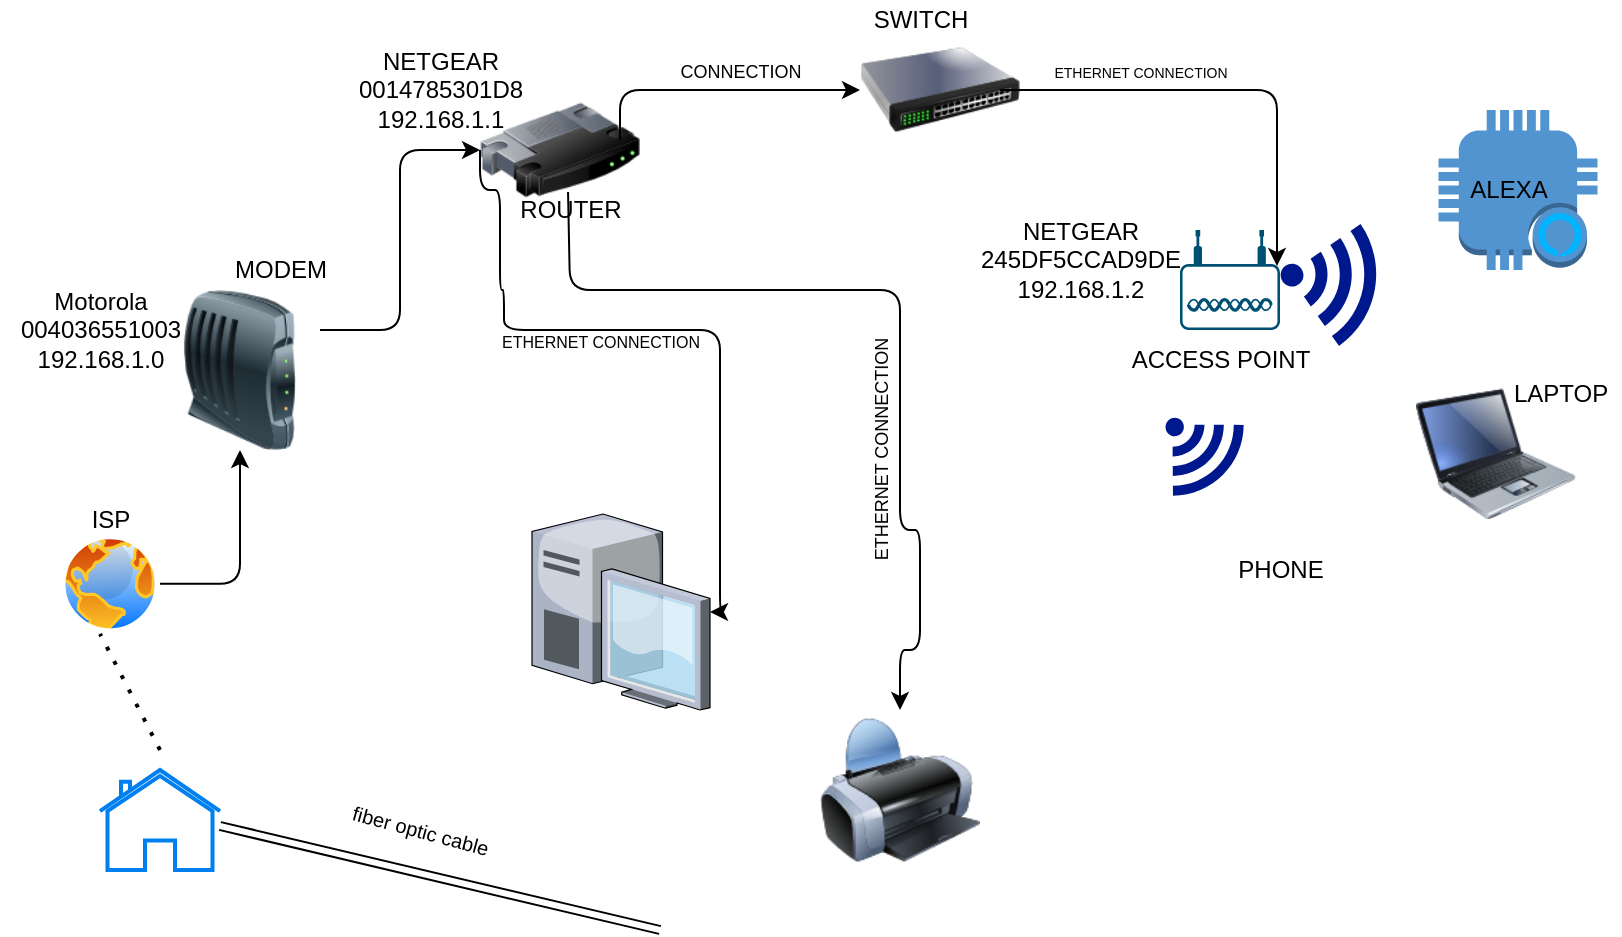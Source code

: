 <mxfile version="14.6.5" type="github">
  <diagram id="xlo8GDSGNubSKItLy62D" name="Page-1">
    <mxGraphModel dx="946" dy="540" grid="1" gridSize="10" guides="1" tooltips="1" connect="1" arrows="1" fold="1" page="1" pageScale="1" pageWidth="850" pageHeight="1100" math="0" shadow="0">
      <root>
        <mxCell id="0" />
        <mxCell id="1" parent="0" />
        <mxCell id="_9nAamdEMPKrEvPj0qOe-1" value="" style="aspect=fixed;perimeter=ellipsePerimeter;html=1;align=center;shadow=0;dashed=0;spacingTop=3;image;image=img/lib/active_directory/internet_globe.svg;" vertex="1" parent="1">
          <mxGeometry x="40" y="361.9" width="50" height="50" as="geometry" />
        </mxCell>
        <mxCell id="_9nAamdEMPKrEvPj0qOe-2" value="" style="image;html=1;image=img/lib/clip_art/networking/Modem_128x128.png" vertex="1" parent="1">
          <mxGeometry x="90" y="240" width="80" height="80" as="geometry" />
        </mxCell>
        <mxCell id="_9nAamdEMPKrEvPj0qOe-3" value="" style="image;html=1;image=img/lib/clip_art/networking/Router_128x128.png;rotation=0;labelBorderColor=none;" vertex="1" parent="1">
          <mxGeometry x="250" y="130" width="80" height="80" as="geometry" />
        </mxCell>
        <mxCell id="_9nAamdEMPKrEvPj0qOe-4" value="" style="image;html=1;image=img/lib/clip_art/networking/Switch_128x128.png" vertex="1" parent="1">
          <mxGeometry x="440" y="100" width="80" height="80" as="geometry" />
        </mxCell>
        <mxCell id="_9nAamdEMPKrEvPj0qOe-5" value="" style="image;html=1;image=img/lib/clip_art/computers/Laptop_128x128.png" vertex="1" parent="1">
          <mxGeometry x="718" y="281.9" width="80" height="80" as="geometry" />
        </mxCell>
        <mxCell id="_9nAamdEMPKrEvPj0qOe-6" value="" style="shape=image;html=1;verticalAlign=top;verticalLabelPosition=bottom;labelBackgroundColor=#ffffff;imageAspect=0;aspect=fixed;image=https://cdn0.iconfinder.com/data/icons/devices-42/512/android_phone-128.png" vertex="1" parent="1">
          <mxGeometry x="641" y="376" width="98" height="98" as="geometry" />
        </mxCell>
        <mxCell id="_9nAamdEMPKrEvPj0qOe-7" value="" style="image;html=1;image=img/lib/clip_art/computers/Printer_128x128.png" vertex="1" parent="1">
          <mxGeometry x="420" y="450" width="80" height="80" as="geometry" />
        </mxCell>
        <mxCell id="_9nAamdEMPKrEvPj0qOe-8" value="" style="verticalLabelPosition=bottom;aspect=fixed;html=1;verticalAlign=top;strokeColor=none;align=center;outlineConnect=0;shape=mxgraph.citrix.desktop;" vertex="1" parent="1">
          <mxGeometry x="276" y="352" width="89" height="98" as="geometry" />
        </mxCell>
        <mxCell id="_9nAamdEMPKrEvPj0qOe-9" value="" style="outlineConnect=0;dashed=0;verticalLabelPosition=bottom;verticalAlign=top;align=center;html=1;shape=mxgraph.aws3.alexa_enabled_device;fillColor=#5294CF;gradientColor=none;" vertex="1" parent="1">
          <mxGeometry x="729.25" y="150" width="79.5" height="80" as="geometry" />
        </mxCell>
        <mxCell id="_9nAamdEMPKrEvPj0qOe-10" value="ROUTER&lt;br&gt;" style="text;html=1;align=center;verticalAlign=middle;resizable=0;points=[];autosize=1;strokeColor=none;" vertex="1" parent="1">
          <mxGeometry x="260" y="190" width="70" height="20" as="geometry" />
        </mxCell>
        <mxCell id="_9nAamdEMPKrEvPj0qOe-11" value="SWITCH" style="text;html=1;align=center;verticalAlign=middle;resizable=0;points=[];autosize=1;strokeColor=none;" vertex="1" parent="1">
          <mxGeometry x="440" y="95" width="60" height="20" as="geometry" />
        </mxCell>
        <mxCell id="_9nAamdEMPKrEvPj0qOe-12" value="MODEM" style="text;html=1;align=center;verticalAlign=middle;resizable=0;points=[];autosize=1;strokeColor=none;" vertex="1" parent="1">
          <mxGeometry x="120" y="220" width="60" height="20" as="geometry" />
        </mxCell>
        <mxCell id="_9nAamdEMPKrEvPj0qOe-13" value="ISP" style="text;html=1;align=center;verticalAlign=middle;resizable=0;points=[];autosize=1;strokeColor=none;" vertex="1" parent="1">
          <mxGeometry x="50" y="345" width="30" height="20" as="geometry" />
        </mxCell>
        <mxCell id="_9nAamdEMPKrEvPj0qOe-14" value="LAPTOP" style="text;html=1;align=center;verticalAlign=middle;resizable=0;points=[];autosize=1;strokeColor=none;" vertex="1" parent="1">
          <mxGeometry x="760" y="281.9" width="60" height="20" as="geometry" />
        </mxCell>
        <mxCell id="_9nAamdEMPKrEvPj0qOe-15" value="ALEXA" style="text;html=1;align=center;verticalAlign=middle;resizable=0;points=[];autosize=1;strokeColor=none;" vertex="1" parent="1">
          <mxGeometry x="739" y="180" width="50" height="20" as="geometry" />
        </mxCell>
        <mxCell id="_9nAamdEMPKrEvPj0qOe-16" value="" style="points=[[0.03,0.36,0],[0.18,0,0],[0.5,0.34,0],[0.82,0,0],[0.97,0.36,0],[1,0.67,0],[0.975,0.975,0],[0.5,1,0],[0.025,0.975,0],[0,0.67,0]];verticalLabelPosition=bottom;html=1;verticalAlign=top;aspect=fixed;align=center;pointerEvents=1;shape=mxgraph.cisco19.wireless_access_point;fillColor=#005073;strokeColor=none;" vertex="1" parent="1">
          <mxGeometry x="600" y="210" width="50" height="50" as="geometry" />
        </mxCell>
        <mxCell id="_9nAamdEMPKrEvPj0qOe-19" value="ACCESS POINT" style="text;html=1;align=center;verticalAlign=middle;resizable=0;points=[];autosize=1;strokeColor=none;" vertex="1" parent="1">
          <mxGeometry x="570" y="265" width="100" height="20" as="geometry" />
        </mxCell>
        <mxCell id="_9nAamdEMPKrEvPj0qOe-21" value="" style="aspect=fixed;pointerEvents=1;shadow=0;dashed=0;html=1;strokeColor=none;labelPosition=center;verticalLabelPosition=bottom;verticalAlign=top;align=center;fillColor=#00188D;shape=mxgraph.mscae.enterprise.wireless_connection;rotation=10;" vertex="1" parent="1">
          <mxGeometry x="650" y="205" width="52" height="61.9" as="geometry" />
        </mxCell>
        <mxCell id="_9nAamdEMPKrEvPj0qOe-22" value="PHONE&lt;br&gt;" style="text;html=1;align=center;verticalAlign=middle;resizable=0;points=[];autosize=1;strokeColor=none;" vertex="1" parent="1">
          <mxGeometry x="620" y="370" width="60" height="20" as="geometry" />
        </mxCell>
        <mxCell id="_9nAamdEMPKrEvPj0qOe-23" value="" style="aspect=fixed;pointerEvents=1;shadow=0;dashed=0;html=1;strokeColor=none;labelPosition=center;verticalLabelPosition=bottom;verticalAlign=top;align=center;fillColor=#00188D;shape=mxgraph.mscae.enterprise.wireless_connection;rotation=45;" vertex="1" parent="1">
          <mxGeometry x="588" y="295" width="42" height="50" as="geometry" />
        </mxCell>
        <mxCell id="_9nAamdEMPKrEvPj0qOe-31" value="" style="edgeStyle=segmentEdgeStyle;endArrow=classic;html=1;exitX=0.486;exitY=0.05;exitDx=0;exitDy=0;exitPerimeter=0;" edge="1" parent="1" source="_9nAamdEMPKrEvPj0qOe-10" target="_9nAamdEMPKrEvPj0qOe-7">
          <mxGeometry width="50" height="50" relative="1" as="geometry">
            <mxPoint x="500" y="150" as="sourcePoint" />
            <mxPoint x="500" y="420" as="targetPoint" />
            <Array as="points">
              <mxPoint x="295" y="240" />
              <mxPoint x="460" y="240" />
              <mxPoint x="460" y="360" />
              <mxPoint x="470" y="360" />
              <mxPoint x="470" y="420" />
              <mxPoint x="460" y="420" />
            </Array>
          </mxGeometry>
        </mxCell>
        <mxCell id="_9nAamdEMPKrEvPj0qOe-33" value="" style="edgeStyle=segmentEdgeStyle;endArrow=classic;html=1;exitX=0;exitY=0.5;exitDx=0;exitDy=0;" edge="1" parent="1" source="_9nAamdEMPKrEvPj0qOe-3" target="_9nAamdEMPKrEvPj0qOe-8">
          <mxGeometry width="50" height="50" relative="1" as="geometry">
            <mxPoint x="220" y="190" as="sourcePoint" />
            <mxPoint x="530" y="100" as="targetPoint" />
            <Array as="points">
              <mxPoint x="250" y="190" />
              <mxPoint x="260" y="190" />
              <mxPoint x="260" y="240" />
              <mxPoint x="262" y="240" />
              <mxPoint x="262" y="260" />
              <mxPoint x="370" y="260" />
              <mxPoint x="370" y="401" />
            </Array>
          </mxGeometry>
        </mxCell>
        <mxCell id="_9nAamdEMPKrEvPj0qOe-35" value="" style="edgeStyle=segmentEdgeStyle;endArrow=classic;html=1;entryX=0.97;entryY=0.36;entryDx=0;entryDy=0;entryPerimeter=0;" edge="1" parent="1" target="_9nAamdEMPKrEvPj0qOe-16">
          <mxGeometry width="50" height="50" relative="1" as="geometry">
            <mxPoint x="510" y="140" as="sourcePoint" />
            <mxPoint x="560" y="90" as="targetPoint" />
          </mxGeometry>
        </mxCell>
        <mxCell id="_9nAamdEMPKrEvPj0qOe-36" value="&lt;font style=&quot;font-size: 8px&quot;&gt;ETHERNET CONNECTION&lt;/font&gt;" style="text;html=1;align=center;verticalAlign=middle;resizable=0;points=[];autosize=1;strokeColor=none;" vertex="1" parent="1">
          <mxGeometry x="255" y="255" width="110" height="20" as="geometry" />
        </mxCell>
        <mxCell id="_9nAamdEMPKrEvPj0qOe-37" value="&lt;font style=&quot;font-size: 9px&quot;&gt;ETHERNET CONNECTION&lt;/font&gt;" style="text;html=1;align=center;verticalAlign=middle;resizable=0;points=[];autosize=1;strokeColor=none;rotation=-90;" vertex="1" parent="1">
          <mxGeometry x="385" y="310" width="130" height="20" as="geometry" />
        </mxCell>
        <mxCell id="_9nAamdEMPKrEvPj0qOe-38" value="&lt;font style=&quot;font-size: 7px&quot;&gt;ETHERNET CONNECTION&lt;/font&gt;" style="text;html=1;align=center;verticalAlign=middle;resizable=0;points=[];autosize=1;strokeColor=none;" vertex="1" parent="1">
          <mxGeometry x="530" y="120" width="100" height="20" as="geometry" />
        </mxCell>
        <mxCell id="_9nAamdEMPKrEvPj0qOe-39" value="" style="edgeStyle=segmentEdgeStyle;endArrow=classic;html=1;" edge="1" parent="1" target="_9nAamdEMPKrEvPj0qOe-4">
          <mxGeometry width="50" height="50" relative="1" as="geometry">
            <mxPoint x="320" y="165" as="sourcePoint" />
            <mxPoint x="370" y="115" as="targetPoint" />
            <Array as="points">
              <mxPoint x="450" y="140" />
              <mxPoint x="450" y="140" />
            </Array>
          </mxGeometry>
        </mxCell>
        <mxCell id="_9nAamdEMPKrEvPj0qOe-40" value="&lt;font style=&quot;font-size: 9px&quot;&gt;CONNECTION&lt;/font&gt;&lt;br&gt;" style="text;html=1;align=center;verticalAlign=middle;resizable=0;points=[];autosize=1;strokeColor=none;" vertex="1" parent="1">
          <mxGeometry x="340" y="120" width="80" height="20" as="geometry" />
        </mxCell>
        <mxCell id="_9nAamdEMPKrEvPj0qOe-41" value="" style="edgeStyle=segmentEdgeStyle;endArrow=classic;html=1;exitX=1;exitY=0.5;exitDx=0;exitDy=0;" edge="1" parent="1" source="_9nAamdEMPKrEvPj0qOe-1" target="_9nAamdEMPKrEvPj0qOe-2">
          <mxGeometry width="50" height="50" relative="1" as="geometry">
            <mxPoint x="40" y="370" as="sourcePoint" />
            <mxPoint x="90" y="320" as="targetPoint" />
          </mxGeometry>
        </mxCell>
        <mxCell id="_9nAamdEMPKrEvPj0qOe-42" value="" style="edgeStyle=elbowEdgeStyle;elbow=horizontal;endArrow=classic;html=1;exitX=1;exitY=0.25;exitDx=0;exitDy=0;" edge="1" parent="1" source="_9nAamdEMPKrEvPj0qOe-2" target="_9nAamdEMPKrEvPj0qOe-3">
          <mxGeometry width="50" height="50" relative="1" as="geometry">
            <mxPoint x="130" y="205" as="sourcePoint" />
            <mxPoint x="180" y="155" as="targetPoint" />
          </mxGeometry>
        </mxCell>
        <mxCell id="_9nAamdEMPKrEvPj0qOe-43" value="" style="html=1;verticalLabelPosition=bottom;align=center;labelBackgroundColor=#ffffff;verticalAlign=top;strokeWidth=2;strokeColor=#0080F0;shadow=0;dashed=0;shape=mxgraph.ios7.icons.home;" vertex="1" parent="1">
          <mxGeometry x="60" y="480" width="60" height="50" as="geometry" />
        </mxCell>
        <mxCell id="_9nAamdEMPKrEvPj0qOe-44" value="" style="shape=link;html=1;exitX=1;exitY=0.56;exitDx=0;exitDy=0;exitPerimeter=0;" edge="1" parent="1" source="_9nAamdEMPKrEvPj0qOe-43">
          <mxGeometry width="100" relative="1" as="geometry">
            <mxPoint x="210" y="530" as="sourcePoint" />
            <mxPoint x="340" y="560" as="targetPoint" />
          </mxGeometry>
        </mxCell>
        <mxCell id="_9nAamdEMPKrEvPj0qOe-45" value="&lt;font style=&quot;font-size: 10px&quot;&gt;fiber optic cable&lt;/font&gt;" style="text;html=1;align=center;verticalAlign=middle;resizable=0;points=[];autosize=1;strokeColor=none;rotation=15;" vertex="1" parent="1">
          <mxGeometry x="175" y="500" width="90" height="20" as="geometry" />
        </mxCell>
        <mxCell id="_9nAamdEMPKrEvPj0qOe-47" value="" style="endArrow=none;dashed=1;html=1;dashPattern=1 3;strokeWidth=2;" edge="1" parent="1">
          <mxGeometry width="50" height="50" relative="1" as="geometry">
            <mxPoint x="90" y="470" as="sourcePoint" />
            <mxPoint x="60" y="411.9" as="targetPoint" />
          </mxGeometry>
        </mxCell>
        <mxCell id="_9nAamdEMPKrEvPj0qOe-48" value="Motorola&lt;br&gt;004036551003&lt;br&gt;192.168.1.0" style="text;html=1;align=center;verticalAlign=middle;resizable=0;points=[];autosize=1;strokeColor=none;" vertex="1" parent="1">
          <mxGeometry x="10" y="235" width="100" height="50" as="geometry" />
        </mxCell>
        <mxCell id="_9nAamdEMPKrEvPj0qOe-49" value="NETGEAR&lt;br&gt;0014785301D8&lt;br&gt;192.168.1.1" style="text;html=1;align=center;verticalAlign=middle;resizable=0;points=[];autosize=1;strokeColor=none;" vertex="1" parent="1">
          <mxGeometry x="180" y="115" width="100" height="50" as="geometry" />
        </mxCell>
        <mxCell id="_9nAamdEMPKrEvPj0qOe-50" value="NETGEAR&lt;br&gt;245DF5CCAD9DE&lt;br&gt;192.168.1.2" style="text;html=1;align=center;verticalAlign=middle;resizable=0;points=[];autosize=1;strokeColor=none;" vertex="1" parent="1">
          <mxGeometry x="490" y="200" width="120" height="50" as="geometry" />
        </mxCell>
      </root>
    </mxGraphModel>
  </diagram>
</mxfile>
